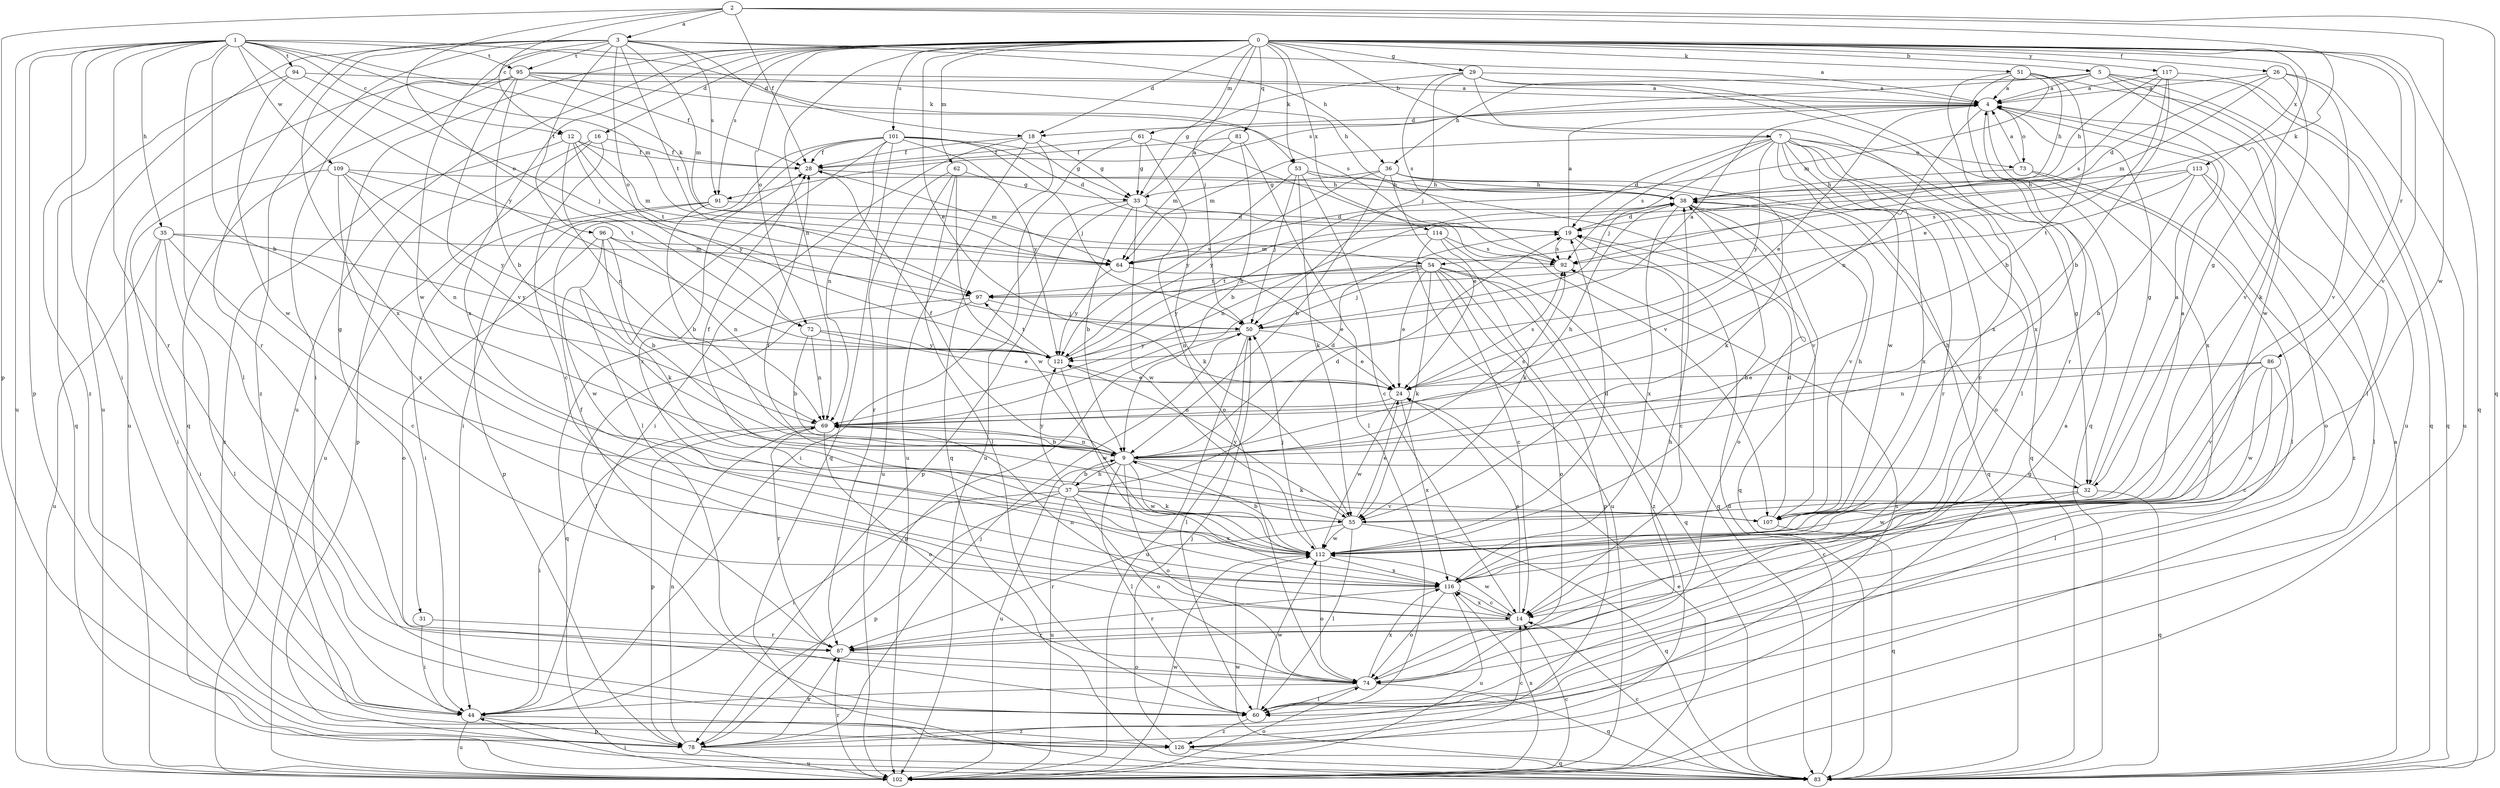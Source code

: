 strict digraph  {
0;
1;
2;
3;
4;
5;
7;
9;
12;
14;
16;
18;
19;
24;
26;
28;
29;
31;
32;
33;
35;
36;
37;
38;
44;
50;
51;
53;
54;
55;
60;
61;
62;
64;
69;
72;
73;
74;
78;
81;
83;
86;
87;
91;
92;
94;
95;
96;
97;
101;
102;
107;
109;
112;
113;
114;
116;
117;
121;
126;
0 -> 5  [label=b];
0 -> 7  [label=b];
0 -> 16  [label=d];
0 -> 18  [label=d];
0 -> 24  [label=e];
0 -> 26  [label=f];
0 -> 29  [label=g];
0 -> 31  [label=g];
0 -> 32  [label=g];
0 -> 44  [label=i];
0 -> 50  [label=j];
0 -> 51  [label=k];
0 -> 53  [label=k];
0 -> 61  [label=m];
0 -> 62  [label=m];
0 -> 69  [label=n];
0 -> 72  [label=o];
0 -> 81  [label=q];
0 -> 83  [label=q];
0 -> 86  [label=r];
0 -> 91  [label=s];
0 -> 101  [label=u];
0 -> 102  [label=u];
0 -> 107  [label=v];
0 -> 113  [label=x];
0 -> 114  [label=x];
0 -> 116  [label=x];
0 -> 117  [label=y];
1 -> 9  [label=b];
1 -> 12  [label=c];
1 -> 35  [label=h];
1 -> 44  [label=i];
1 -> 53  [label=k];
1 -> 54  [label=k];
1 -> 60  [label=l];
1 -> 64  [label=m];
1 -> 78  [label=p];
1 -> 87  [label=r];
1 -> 94  [label=t];
1 -> 95  [label=t];
1 -> 102  [label=u];
1 -> 109  [label=w];
1 -> 121  [label=y];
1 -> 126  [label=z];
2 -> 3  [label=a];
2 -> 12  [label=c];
2 -> 28  [label=f];
2 -> 54  [label=k];
2 -> 72  [label=o];
2 -> 78  [label=p];
2 -> 83  [label=q];
2 -> 112  [label=w];
3 -> 4  [label=a];
3 -> 18  [label=d];
3 -> 36  [label=h];
3 -> 64  [label=m];
3 -> 72  [label=o];
3 -> 87  [label=r];
3 -> 91  [label=s];
3 -> 95  [label=t];
3 -> 96  [label=t];
3 -> 97  [label=t];
3 -> 102  [label=u];
3 -> 112  [label=w];
3 -> 116  [label=x];
3 -> 126  [label=z];
4 -> 18  [label=d];
4 -> 24  [label=e];
4 -> 32  [label=g];
4 -> 69  [label=n];
4 -> 73  [label=o];
4 -> 116  [label=x];
5 -> 4  [label=a];
5 -> 36  [label=h];
5 -> 83  [label=q];
5 -> 91  [label=s];
5 -> 102  [label=u];
5 -> 107  [label=v];
5 -> 112  [label=w];
7 -> 14  [label=c];
7 -> 19  [label=d];
7 -> 32  [label=g];
7 -> 50  [label=j];
7 -> 64  [label=m];
7 -> 73  [label=o];
7 -> 74  [label=o];
7 -> 83  [label=q];
7 -> 87  [label=r];
7 -> 92  [label=s];
7 -> 112  [label=w];
7 -> 116  [label=x];
7 -> 121  [label=y];
9 -> 19  [label=d];
9 -> 28  [label=f];
9 -> 32  [label=g];
9 -> 37  [label=h];
9 -> 38  [label=h];
9 -> 55  [label=k];
9 -> 60  [label=l];
9 -> 69  [label=n];
9 -> 74  [label=o];
9 -> 92  [label=s];
9 -> 102  [label=u];
9 -> 112  [label=w];
12 -> 28  [label=f];
12 -> 64  [label=m];
12 -> 69  [label=n];
12 -> 97  [label=t];
12 -> 121  [label=y];
12 -> 126  [label=z];
14 -> 24  [label=e];
14 -> 69  [label=n];
14 -> 87  [label=r];
14 -> 112  [label=w];
14 -> 116  [label=x];
16 -> 14  [label=c];
16 -> 28  [label=f];
16 -> 78  [label=p];
16 -> 102  [label=u];
18 -> 28  [label=f];
18 -> 33  [label=g];
18 -> 44  [label=i];
18 -> 83  [label=q];
18 -> 102  [label=u];
19 -> 4  [label=a];
19 -> 14  [label=c];
19 -> 92  [label=s];
24 -> 69  [label=n];
24 -> 92  [label=s];
24 -> 112  [label=w];
24 -> 116  [label=x];
26 -> 4  [label=a];
26 -> 19  [label=d];
26 -> 55  [label=k];
26 -> 64  [label=m];
26 -> 102  [label=u];
26 -> 107  [label=v];
28 -> 38  [label=h];
28 -> 64  [label=m];
29 -> 4  [label=a];
29 -> 33  [label=g];
29 -> 50  [label=j];
29 -> 60  [label=l];
29 -> 83  [label=q];
29 -> 92  [label=s];
29 -> 116  [label=x];
31 -> 44  [label=i];
31 -> 87  [label=r];
32 -> 4  [label=a];
32 -> 14  [label=c];
32 -> 38  [label=h];
32 -> 83  [label=q];
32 -> 112  [label=w];
33 -> 4  [label=a];
33 -> 9  [label=b];
33 -> 19  [label=d];
33 -> 44  [label=i];
33 -> 55  [label=k];
33 -> 78  [label=p];
33 -> 112  [label=w];
35 -> 14  [label=c];
35 -> 44  [label=i];
35 -> 60  [label=l];
35 -> 64  [label=m];
35 -> 102  [label=u];
35 -> 121  [label=y];
36 -> 9  [label=b];
36 -> 24  [label=e];
36 -> 33  [label=g];
36 -> 38  [label=h];
36 -> 55  [label=k];
36 -> 83  [label=q];
36 -> 121  [label=y];
37 -> 9  [label=b];
37 -> 19  [label=d];
37 -> 28  [label=f];
37 -> 44  [label=i];
37 -> 55  [label=k];
37 -> 74  [label=o];
37 -> 78  [label=p];
37 -> 102  [label=u];
37 -> 107  [label=v];
37 -> 116  [label=x];
37 -> 121  [label=y];
38 -> 19  [label=d];
38 -> 69  [label=n];
38 -> 74  [label=o];
38 -> 83  [label=q];
38 -> 107  [label=v];
38 -> 116  [label=x];
44 -> 78  [label=p];
44 -> 102  [label=u];
44 -> 126  [label=z];
50 -> 4  [label=a];
50 -> 24  [label=e];
50 -> 60  [label=l];
50 -> 78  [label=p];
50 -> 102  [label=u];
50 -> 121  [label=y];
51 -> 4  [label=a];
51 -> 9  [label=b];
51 -> 38  [label=h];
51 -> 60  [label=l];
51 -> 64  [label=m];
51 -> 87  [label=r];
51 -> 116  [label=x];
53 -> 14  [label=c];
53 -> 38  [label=h];
53 -> 50  [label=j];
53 -> 55  [label=k];
53 -> 107  [label=v];
53 -> 121  [label=y];
54 -> 14  [label=c];
54 -> 24  [label=e];
54 -> 50  [label=j];
54 -> 55  [label=k];
54 -> 69  [label=n];
54 -> 74  [label=o];
54 -> 78  [label=p];
54 -> 83  [label=q];
54 -> 97  [label=t];
54 -> 121  [label=y];
54 -> 126  [label=z];
55 -> 4  [label=a];
55 -> 24  [label=e];
55 -> 28  [label=f];
55 -> 60  [label=l];
55 -> 83  [label=q];
55 -> 87  [label=r];
55 -> 112  [label=w];
55 -> 121  [label=y];
60 -> 112  [label=w];
60 -> 126  [label=z];
61 -> 28  [label=f];
61 -> 33  [label=g];
61 -> 74  [label=o];
61 -> 102  [label=u];
61 -> 107  [label=v];
62 -> 33  [label=g];
62 -> 60  [label=l];
62 -> 87  [label=r];
62 -> 102  [label=u];
62 -> 112  [label=w];
64 -> 24  [label=e];
64 -> 121  [label=y];
69 -> 9  [label=b];
69 -> 44  [label=i];
69 -> 74  [label=o];
69 -> 78  [label=p];
69 -> 87  [label=r];
72 -> 9  [label=b];
72 -> 24  [label=e];
72 -> 69  [label=n];
72 -> 121  [label=y];
73 -> 4  [label=a];
73 -> 38  [label=h];
73 -> 60  [label=l];
73 -> 126  [label=z];
74 -> 38  [label=h];
74 -> 44  [label=i];
74 -> 60  [label=l];
74 -> 83  [label=q];
74 -> 116  [label=x];
78 -> 4  [label=a];
78 -> 50  [label=j];
78 -> 69  [label=n];
78 -> 87  [label=r];
78 -> 92  [label=s];
78 -> 102  [label=u];
81 -> 9  [label=b];
81 -> 28  [label=f];
81 -> 60  [label=l];
81 -> 64  [label=m];
83 -> 4  [label=a];
83 -> 14  [label=c];
83 -> 19  [label=d];
83 -> 112  [label=w];
86 -> 14  [label=c];
86 -> 24  [label=e];
86 -> 60  [label=l];
86 -> 69  [label=n];
86 -> 107  [label=v];
86 -> 112  [label=w];
87 -> 28  [label=f];
87 -> 74  [label=o];
91 -> 9  [label=b];
91 -> 19  [label=d];
91 -> 44  [label=i];
91 -> 78  [label=p];
92 -> 97  [label=t];
94 -> 4  [label=a];
94 -> 50  [label=j];
94 -> 83  [label=q];
94 -> 112  [label=w];
95 -> 4  [label=a];
95 -> 9  [label=b];
95 -> 28  [label=f];
95 -> 38  [label=h];
95 -> 83  [label=q];
95 -> 92  [label=s];
95 -> 102  [label=u];
95 -> 107  [label=v];
96 -> 9  [label=b];
96 -> 55  [label=k];
96 -> 69  [label=n];
96 -> 74  [label=o];
96 -> 92  [label=s];
96 -> 112  [label=w];
97 -> 50  [label=j];
97 -> 60  [label=l];
97 -> 83  [label=q];
101 -> 19  [label=d];
101 -> 28  [label=f];
101 -> 33  [label=g];
101 -> 44  [label=i];
101 -> 50  [label=j];
101 -> 60  [label=l];
101 -> 69  [label=n];
101 -> 83  [label=q];
101 -> 116  [label=x];
101 -> 121  [label=y];
102 -> 14  [label=c];
102 -> 24  [label=e];
102 -> 44  [label=i];
102 -> 74  [label=o];
102 -> 87  [label=r];
102 -> 112  [label=w];
102 -> 116  [label=x];
107 -> 19  [label=d];
107 -> 38  [label=h];
107 -> 83  [label=q];
109 -> 38  [label=h];
109 -> 44  [label=i];
109 -> 69  [label=n];
109 -> 97  [label=t];
109 -> 116  [label=x];
109 -> 121  [label=y];
112 -> 9  [label=b];
112 -> 19  [label=d];
112 -> 38  [label=h];
112 -> 50  [label=j];
112 -> 74  [label=o];
112 -> 116  [label=x];
113 -> 9  [label=b];
113 -> 38  [label=h];
113 -> 60  [label=l];
113 -> 74  [label=o];
113 -> 92  [label=s];
113 -> 97  [label=t];
114 -> 55  [label=k];
114 -> 64  [label=m];
114 -> 83  [label=q];
114 -> 92  [label=s];
114 -> 102  [label=u];
116 -> 14  [label=c];
116 -> 74  [label=o];
116 -> 87  [label=r];
116 -> 102  [label=u];
117 -> 4  [label=a];
117 -> 9  [label=b];
117 -> 24  [label=e];
117 -> 38  [label=h];
117 -> 83  [label=q];
117 -> 92  [label=s];
121 -> 24  [label=e];
121 -> 38  [label=h];
121 -> 97  [label=t];
121 -> 112  [label=w];
126 -> 14  [label=c];
126 -> 50  [label=j];
126 -> 83  [label=q];
}
